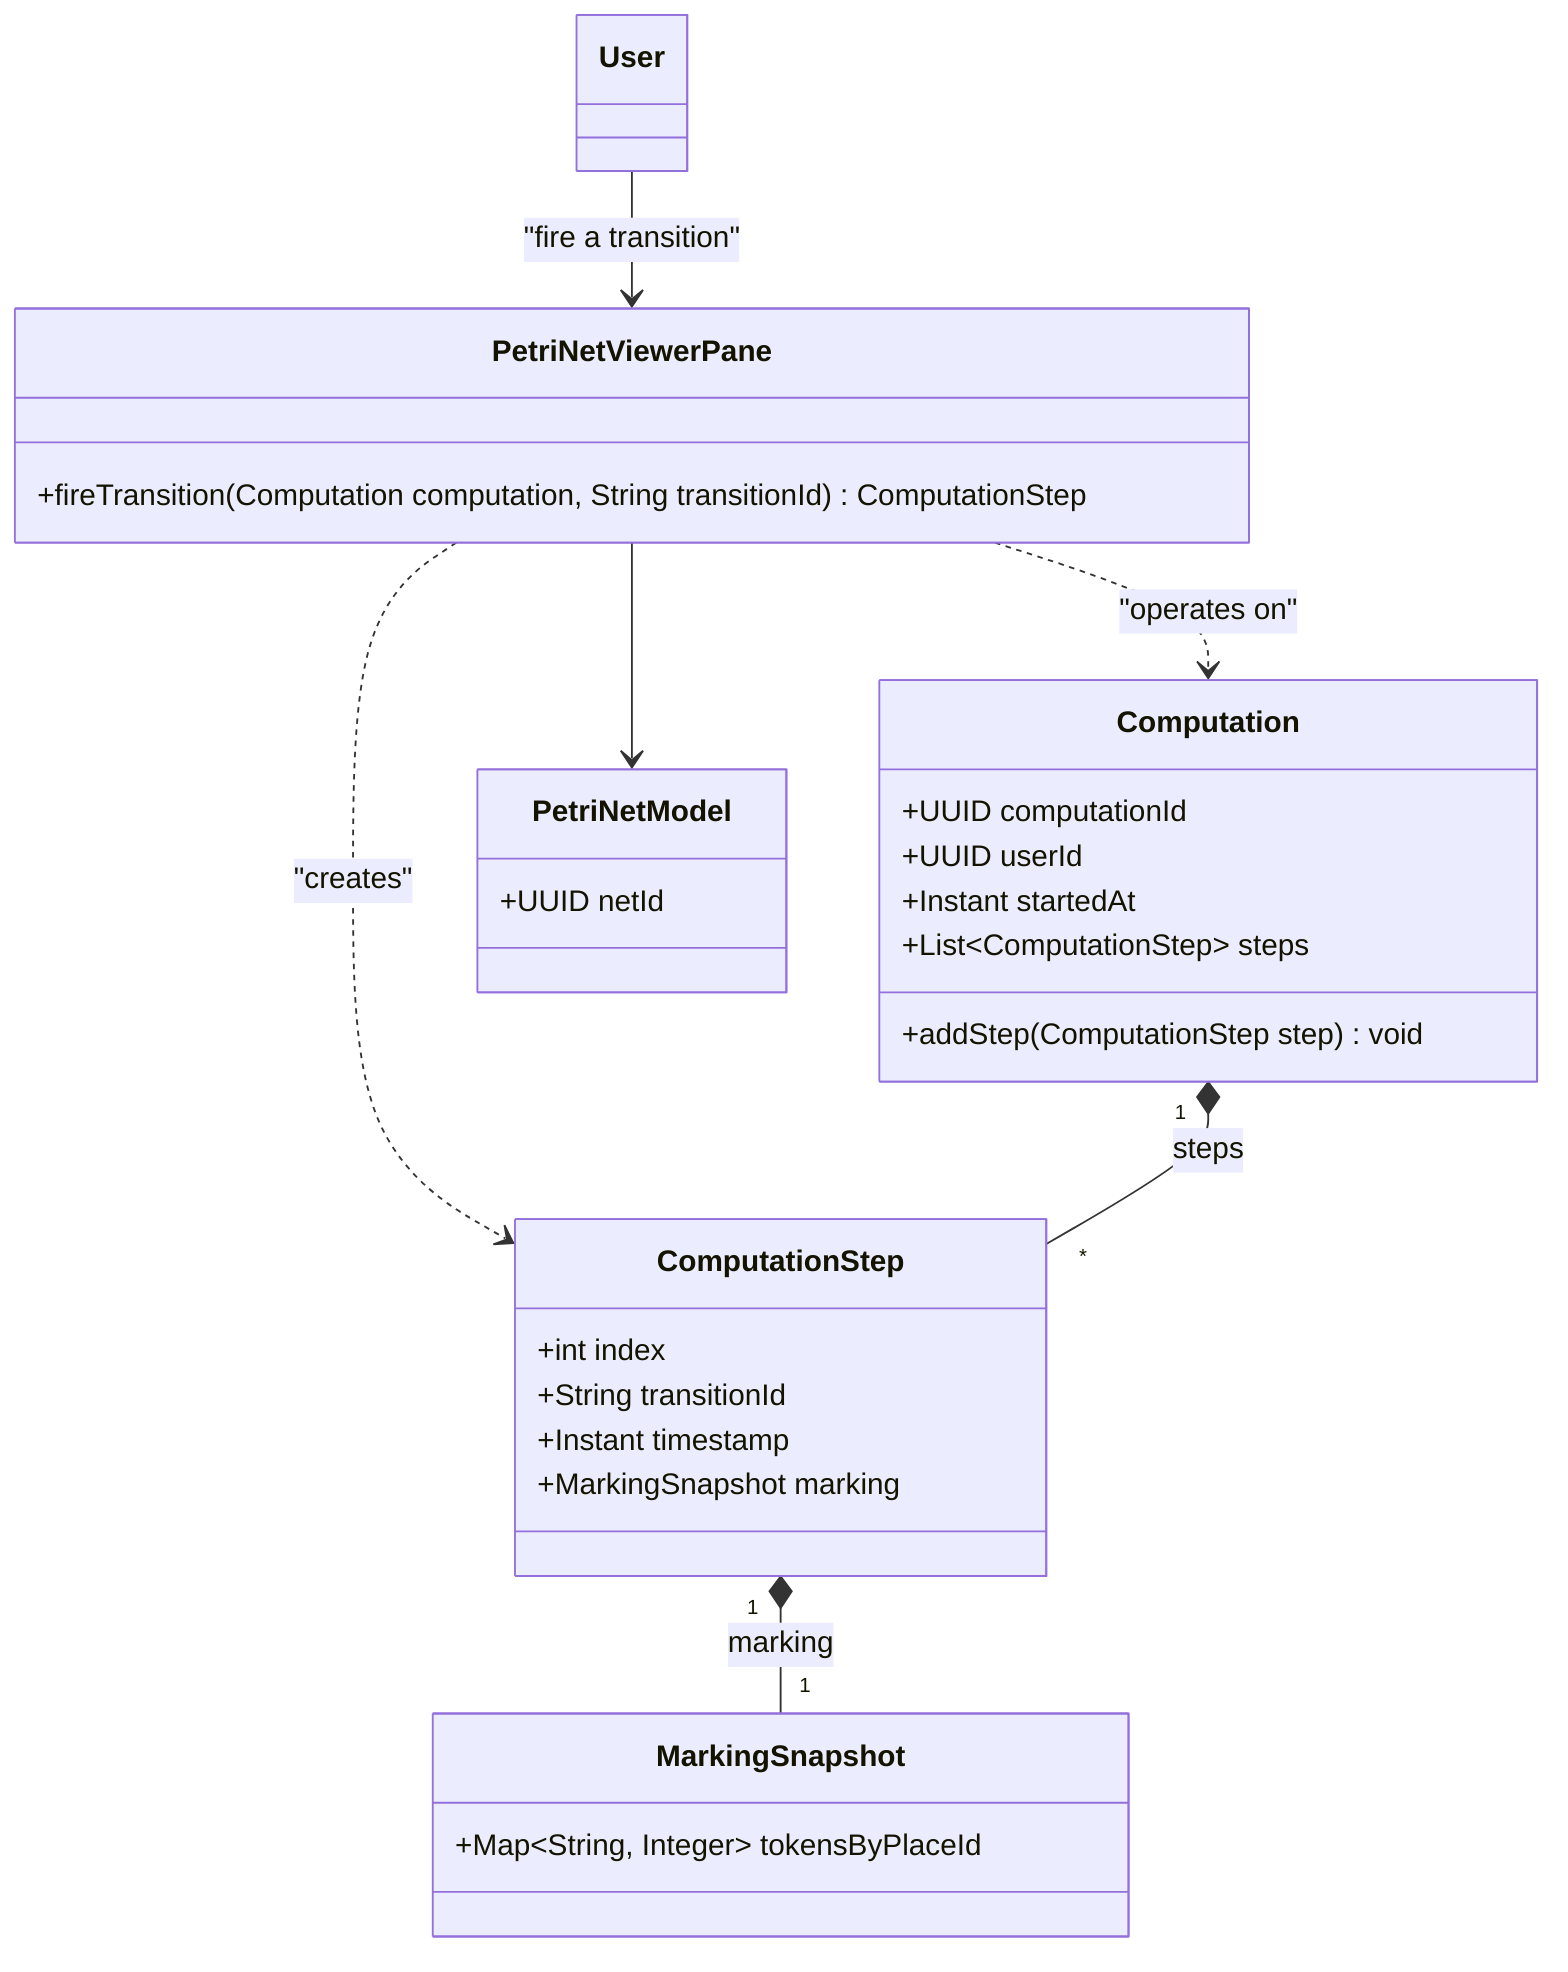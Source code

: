 classDiagram

    direction TB


class PetriNetViewerPane {

+fireTransition(Computation computation, String transitionId) ComputationStep

}


class Computation {

+UUID computationId

+UUID userId

+Instant startedAt

+List~ComputationStep~ steps

+addStep(ComputationStep step) void

}


class ComputationStep {

+int index

+String transitionId

+Instant timestamp

+MarkingSnapshot marking

}


class PetriNetModel {

+UUID netId

}


class MarkingSnapshot {

+Map~String, Integer~ tokensByPlaceId

}



User --> PetriNetViewerPane : "fire a transition"


PetriNetViewerPane ..> Computation : "operates on"

PetriNetViewerPane --> PetriNetModel

PetriNetViewerPane ..> ComputationStep : "creates"


Computation "1" *-- "*" ComputationStep : steps

ComputationStep "1" *-- "1" MarkingSnapshot : marking